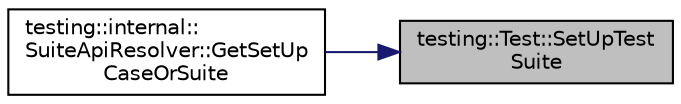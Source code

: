 digraph "testing::Test::SetUpTestSuite"
{
 // LATEX_PDF_SIZE
  bgcolor="transparent";
  edge [fontname="Helvetica",fontsize="10",labelfontname="Helvetica",labelfontsize="10"];
  node [fontname="Helvetica",fontsize="10",shape=record];
  rankdir="RL";
  Node1 [label="testing::Test::SetUpTest\lSuite",height=0.2,width=0.4,color="black", fillcolor="grey75", style="filled", fontcolor="black",tooltip=" "];
  Node1 -> Node2 [dir="back",color="midnightblue",fontsize="10",style="solid",fontname="Helvetica"];
  Node2 [label="testing::internal::\lSuiteApiResolver::GetSetUp\lCaseOrSuite",height=0.2,width=0.4,color="black",URL="$structtesting_1_1internal_1_1SuiteApiResolver.html#abae647b1fed9422fc596fd385de6dd5b",tooltip=" "];
}
